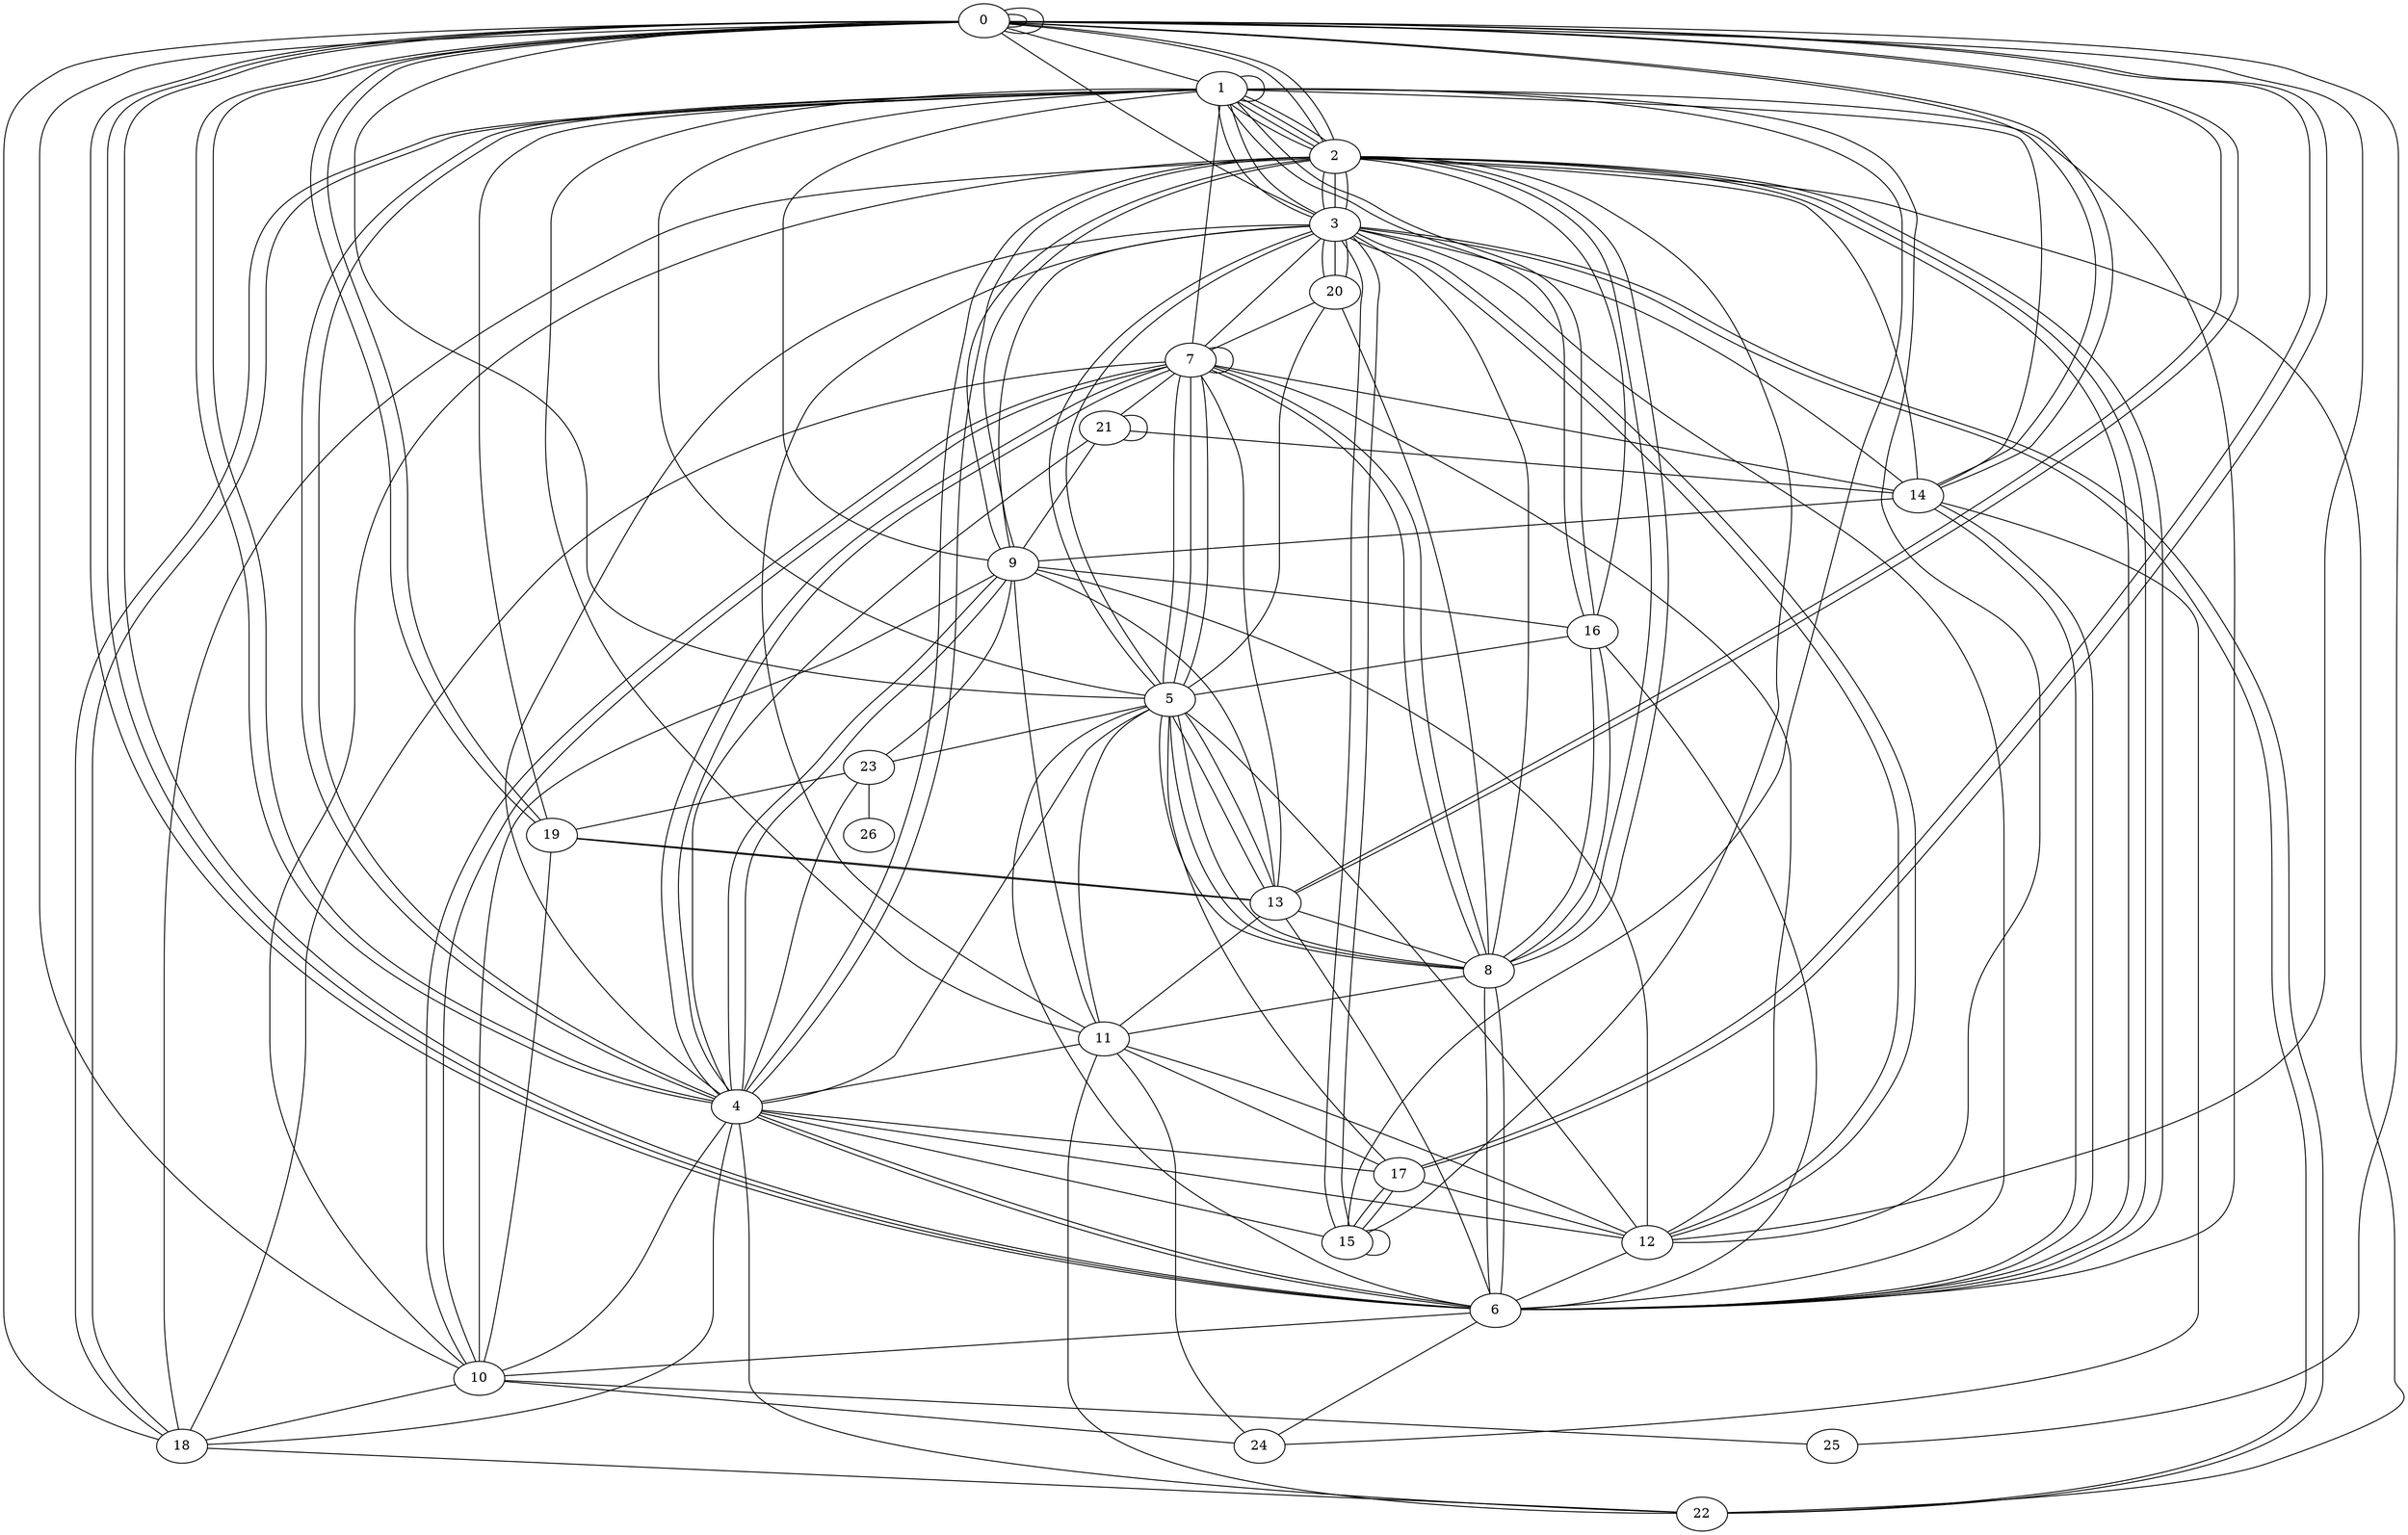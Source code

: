 graph G {
0;
1;
2;
3;
4;
5;
6;
7;
8;
9;
10;
11;
12;
13;
14;
15;
16;
17;
18;
19;
20;
21;
22;
23;
24;
25;
26;
2--6 ;
3--5 ;
3--20 ;
4--6 ;
3--11 ;
7--4 ;
5--7 ;
7--1 ;
4--22 ;
6--2 ;
5--12 ;
0--0 ;
6--10 ;
3--2 ;
4--5 ;
8--5 ;
15--1 ;
5--1 ;
7--10 ;
1--11 ;
25--0 ;
17--0 ;
1--2 ;
23--9 ;
4--0 ;
13--19 ;
2--8 ;
2--3 ;
5--13 ;
5--7 ;
4--21 ;
15--17 ;
9--2 ;
1--18 ;
15--3 ;
18--7 ;
19--10 ;
13--8 ;
3--14 ;
0--0 ;
2--22 ;
0--10 ;
4--3 ;
11--9 ;
23--19 ;
6--3 ;
9--12 ;
0--14 ;
20--7 ;
9--1 ;
8--6 ;
22--3 ;
8--5 ;
4--2 ;
7--8 ;
2--18 ;
3--2 ;
2--8 ;
8--7 ;
4--12 ;
4--1 ;
1--1 ;
17--15 ;
13--7 ;
9--2 ;
3--7 ;
1--2 ;
11--5 ;
3--5 ;
6--1 ;
0--19 ;
1--3 ;
10--4 ;
10--2 ;
22--3 ;
16--5 ;
1--3 ;
14--2 ;
15--4 ;
13--9 ;
5--13 ;
13--0 ;
1--14 ;
10--18 ;
5--7 ;
5--8 ;
9--4 ;
21--14 ;
18--4 ;
12--3 ;
6--16 ;
8--16 ;
4--7 ;
14--9 ;
14--24 ;
14--6 ;
19--0 ;
17--11 ;
6--0 ;
4--0 ;
6--0 ;
6--2 ;
14--0 ;
1--2 ;
16--2 ;
1--2 ;
11--22 ;
11--13 ;
18--1 ;
5--23 ;
20--5 ;
15--3 ;
19--13 ;
15--2 ;
20--3 ;
13--0 ;
7--14 ;
6--24 ;
9--3 ;
14--6 ;
10--25 ;
0--17 ;
23--26 ;
20--3 ;
11--24 ;
18--22 ;
1--12 ;
17--12 ;
4--1 ;
15--15 ;
7--21 ;
3--12 ;
6--4 ;
9--4 ;
6--13 ;
9--10 ;
1--19 ;
4--23 ;
9--16 ;
4--17 ;
6--0 ;
12--6 ;
0--1 ;
8--20 ;
16--1 ;
0--2 ;
4--2 ;
18--0 ;
11--4 ;
17--5 ;
7--12 ;
0--2 ;
7--10 ;
16--1 ;
3--0 ;
7--7 ;
0--12 ;
8--11 ;
8--16 ;
6--8 ;
5--0 ;
10--24 ;
5--6 ;
3--8 ;
11--12 ;
21--21 ;
9--21 ;
}
